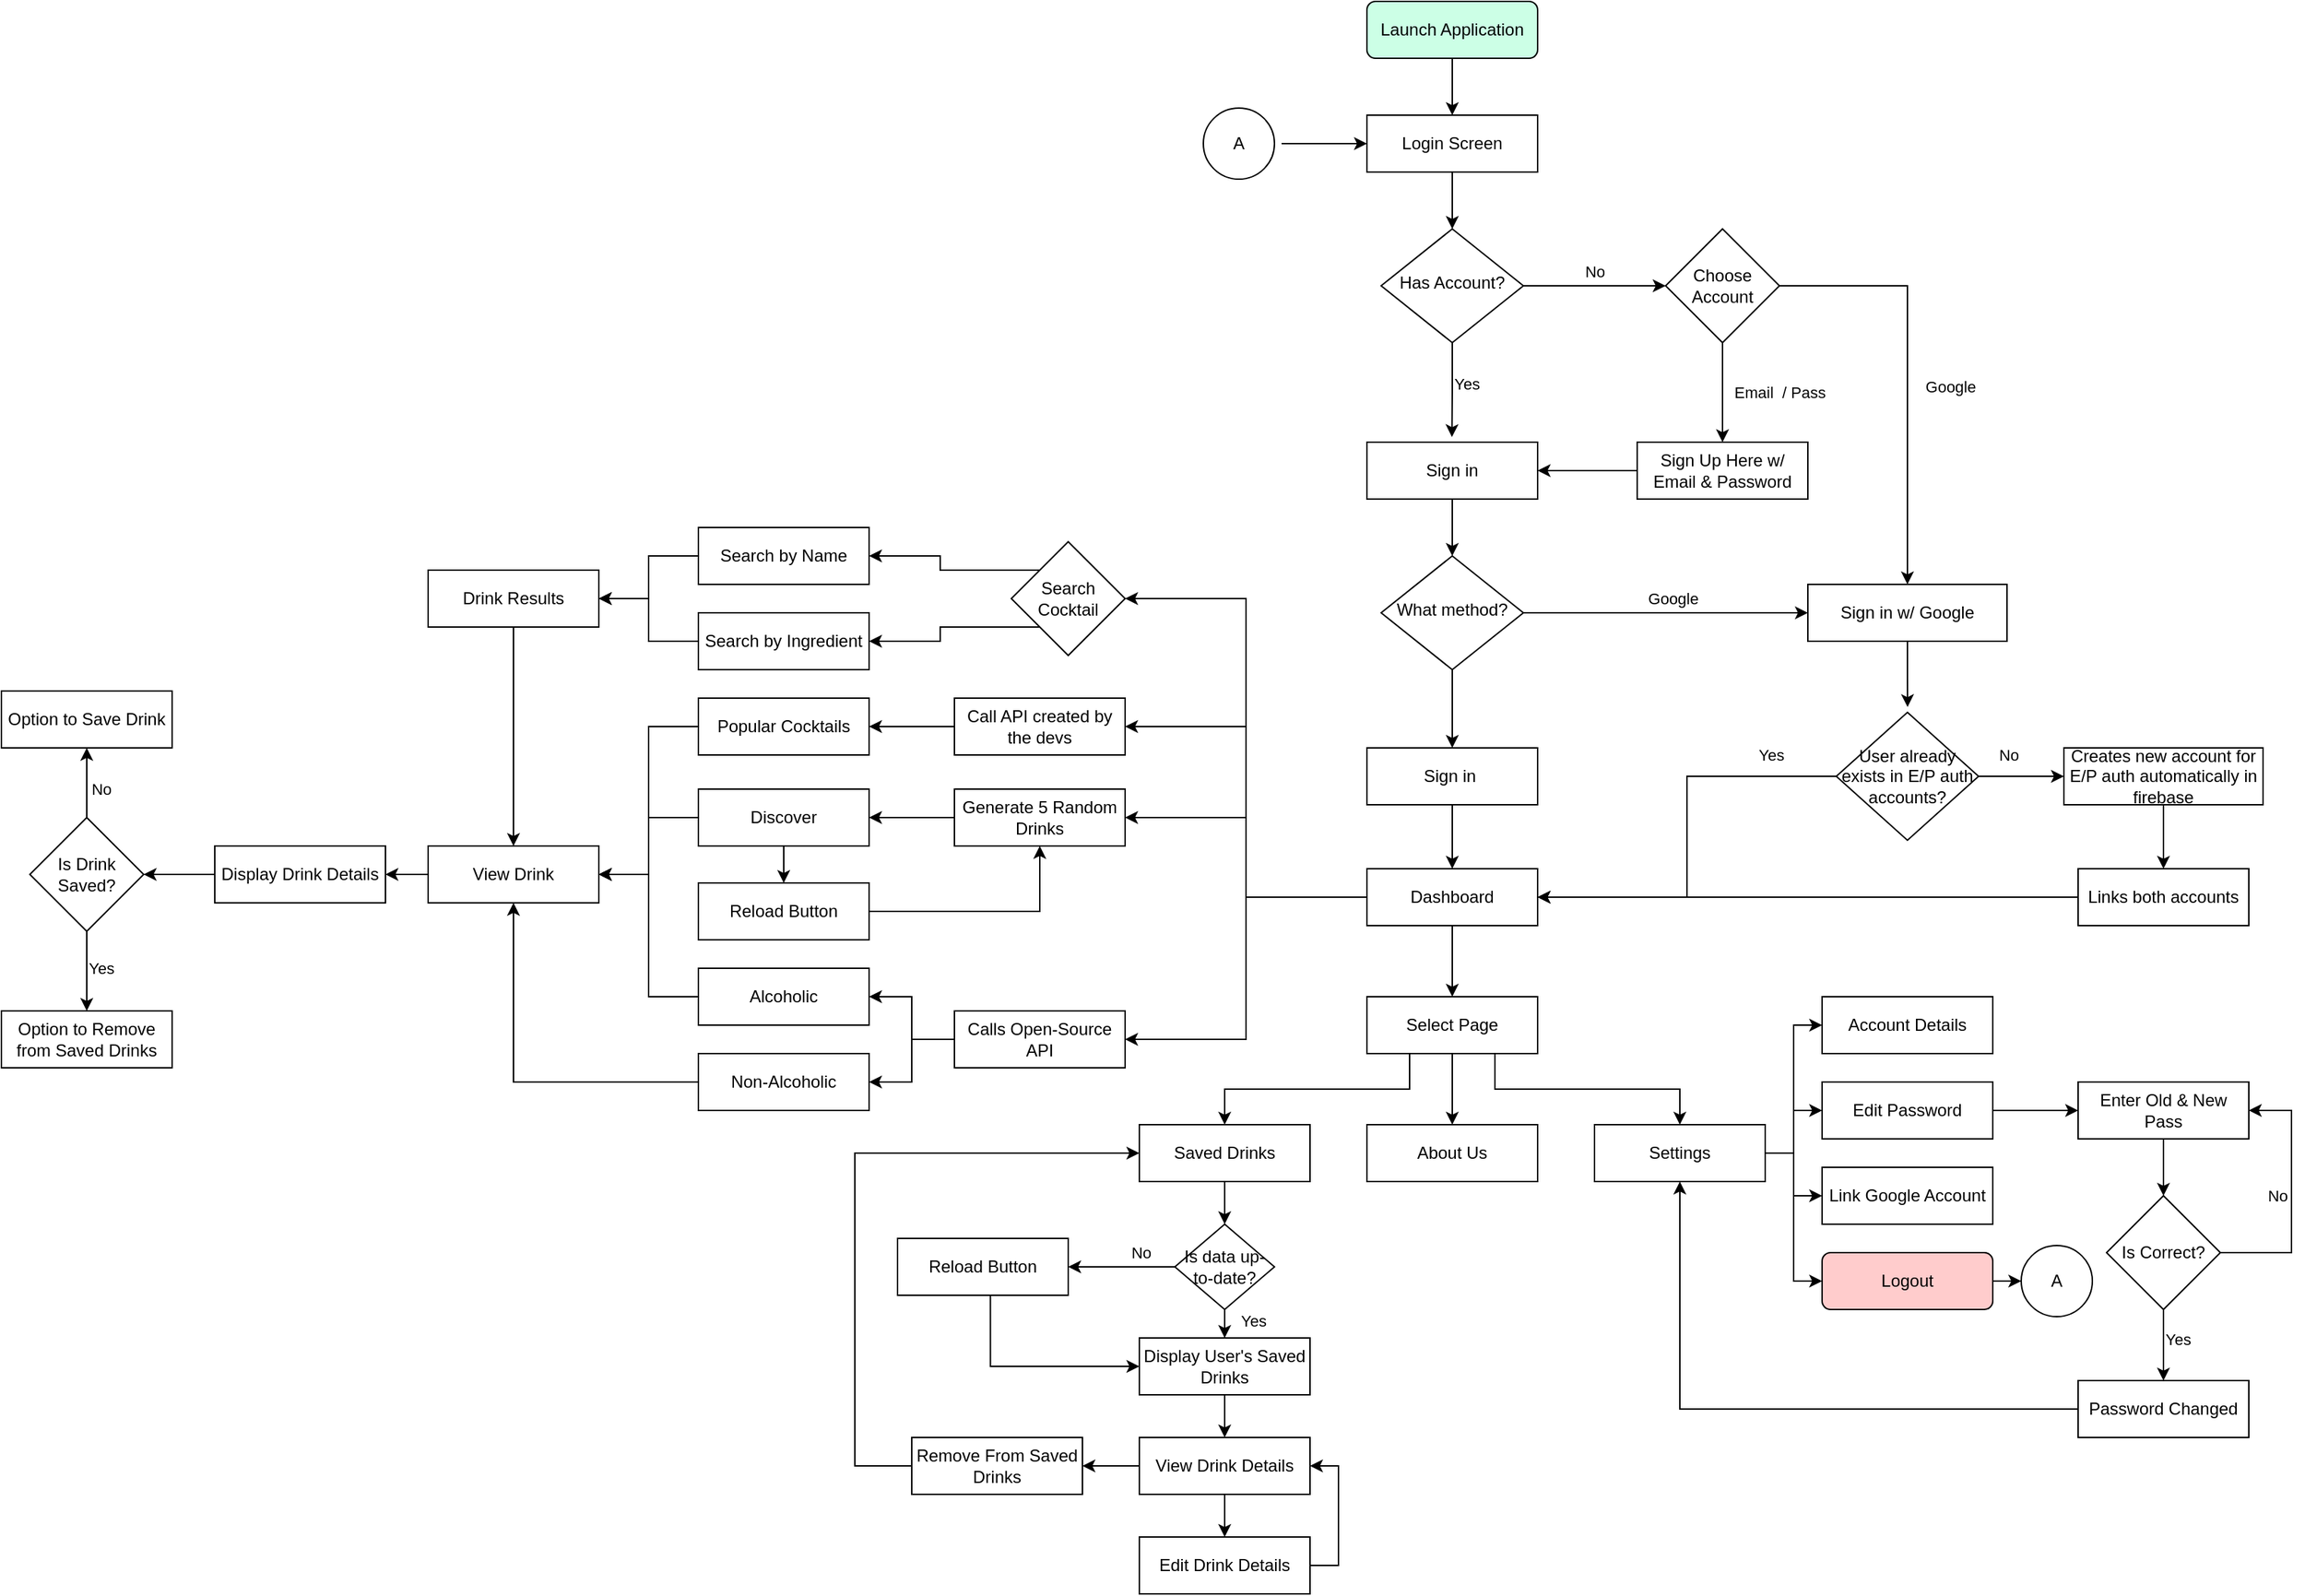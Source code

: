 <mxfile version="22.1.18" type="github">
  <diagram id="C5RBs43oDa-KdzZeNtuy" name="Page-1">
    <mxGraphModel dx="2977" dy="902" grid="1" gridSize="10" guides="1" tooltips="1" connect="1" arrows="1" fold="1" page="1" pageScale="1" pageWidth="827" pageHeight="1169" math="0" shadow="0">
      <root>
        <mxCell id="WIyWlLk6GJQsqaUBKTNV-0" />
        <mxCell id="WIyWlLk6GJQsqaUBKTNV-1" parent="WIyWlLk6GJQsqaUBKTNV-0" />
        <mxCell id="TQhRW5g1vFuZufK2VAa3-180" style="edgeStyle=orthogonalEdgeStyle;rounded=0;orthogonalLoop=1;jettySize=auto;html=1;entryX=0.5;entryY=0;entryDx=0;entryDy=0;" edge="1" parent="WIyWlLk6GJQsqaUBKTNV-1" source="WIyWlLk6GJQsqaUBKTNV-3" target="TQhRW5g1vFuZufK2VAa3-169">
          <mxGeometry relative="1" as="geometry" />
        </mxCell>
        <mxCell id="WIyWlLk6GJQsqaUBKTNV-3" value="Launch Application" style="rounded=1;whiteSpace=wrap;html=1;fontSize=12;glass=0;strokeWidth=1;shadow=0;fillColor=#CCFFE6;" parent="WIyWlLk6GJQsqaUBKTNV-1" vertex="1">
          <mxGeometry x="160" y="10" width="120" height="40" as="geometry" />
        </mxCell>
        <mxCell id="TQhRW5g1vFuZufK2VAa3-177" style="edgeStyle=orthogonalEdgeStyle;rounded=0;orthogonalLoop=1;jettySize=auto;html=1;entryX=0;entryY=0.5;entryDx=0;entryDy=0;" edge="1" parent="WIyWlLk6GJQsqaUBKTNV-1" source="WIyWlLk6GJQsqaUBKTNV-6" target="TQhRW5g1vFuZufK2VAa3-5">
          <mxGeometry relative="1" as="geometry" />
        </mxCell>
        <mxCell id="TQhRW5g1vFuZufK2VAa3-179" value="No" style="edgeLabel;html=1;align=center;verticalAlign=middle;resizable=0;points=[];" vertex="1" connectable="0" parent="TQhRW5g1vFuZufK2VAa3-177">
          <mxGeometry x="0.003" relative="1" as="geometry">
            <mxPoint y="-10" as="offset" />
          </mxGeometry>
        </mxCell>
        <mxCell id="WIyWlLk6GJQsqaUBKTNV-6" value="Has Account?" style="rhombus;whiteSpace=wrap;html=1;shadow=0;fontFamily=Helvetica;fontSize=12;align=center;strokeWidth=1;spacing=6;spacingTop=-4;" parent="WIyWlLk6GJQsqaUBKTNV-1" vertex="1">
          <mxGeometry x="170" y="170" width="100" height="80" as="geometry" />
        </mxCell>
        <mxCell id="TQhRW5g1vFuZufK2VAa3-15" style="edgeStyle=orthogonalEdgeStyle;rounded=0;orthogonalLoop=1;jettySize=auto;html=1;exitX=0.5;exitY=1;exitDx=0;exitDy=0;entryX=0.5;entryY=0;entryDx=0;entryDy=0;" edge="1" parent="WIyWlLk6GJQsqaUBKTNV-1" source="TQhRW5g1vFuZufK2VAa3-40" target="TQhRW5g1vFuZufK2VAa3-41">
          <mxGeometry relative="1" as="geometry" />
        </mxCell>
        <mxCell id="TQhRW5g1vFuZufK2VAa3-3" style="edgeStyle=orthogonalEdgeStyle;rounded=0;orthogonalLoop=1;jettySize=auto;html=1;entryX=0;entryY=0.5;entryDx=0;entryDy=0;" edge="1" parent="WIyWlLk6GJQsqaUBKTNV-1" source="TQhRW5g1vFuZufK2VAa3-1" target="TQhRW5g1vFuZufK2VAa3-33">
          <mxGeometry relative="1" as="geometry">
            <mxPoint x="480" y="440" as="targetPoint" />
          </mxGeometry>
        </mxCell>
        <mxCell id="TQhRW5g1vFuZufK2VAa3-4" value="Google" style="edgeLabel;html=1;align=center;verticalAlign=middle;resizable=0;points=[];" vertex="1" connectable="0" parent="TQhRW5g1vFuZufK2VAa3-3">
          <mxGeometry x="0.215" relative="1" as="geometry">
            <mxPoint x="-17" y="-10" as="offset" />
          </mxGeometry>
        </mxCell>
        <mxCell id="TQhRW5g1vFuZufK2VAa3-172" style="edgeStyle=orthogonalEdgeStyle;rounded=0;orthogonalLoop=1;jettySize=auto;html=1;entryX=0.5;entryY=0;entryDx=0;entryDy=0;" edge="1" parent="WIyWlLk6GJQsqaUBKTNV-1" source="TQhRW5g1vFuZufK2VAa3-1" target="TQhRW5g1vFuZufK2VAa3-40">
          <mxGeometry relative="1" as="geometry" />
        </mxCell>
        <mxCell id="TQhRW5g1vFuZufK2VAa3-1" value="What method?" style="rhombus;whiteSpace=wrap;html=1;shadow=0;fontFamily=Helvetica;fontSize=12;align=center;strokeWidth=1;spacing=6;spacingTop=-4;" vertex="1" parent="WIyWlLk6GJQsqaUBKTNV-1">
          <mxGeometry x="170" y="400" width="100" height="80" as="geometry" />
        </mxCell>
        <mxCell id="TQhRW5g1vFuZufK2VAa3-6" style="edgeStyle=orthogonalEdgeStyle;rounded=0;orthogonalLoop=1;jettySize=auto;html=1;exitX=1;exitY=0.5;exitDx=0;exitDy=0;entryX=0.5;entryY=0;entryDx=0;entryDy=0;" edge="1" parent="WIyWlLk6GJQsqaUBKTNV-1" source="TQhRW5g1vFuZufK2VAa3-5" target="TQhRW5g1vFuZufK2VAa3-33">
          <mxGeometry relative="1" as="geometry">
            <mxPoint x="540" y="420" as="targetPoint" />
          </mxGeometry>
        </mxCell>
        <mxCell id="TQhRW5g1vFuZufK2VAa3-7" value="Google" style="edgeLabel;html=1;align=center;verticalAlign=middle;resizable=0;points=[];" vertex="1" connectable="0" parent="TQhRW5g1vFuZufK2VAa3-6">
          <mxGeometry x="0.01" y="1" relative="1" as="geometry">
            <mxPoint x="29" y="9" as="offset" />
          </mxGeometry>
        </mxCell>
        <mxCell id="TQhRW5g1vFuZufK2VAa3-10" style="edgeStyle=orthogonalEdgeStyle;rounded=0;orthogonalLoop=1;jettySize=auto;html=1;entryX=0.5;entryY=0;entryDx=0;entryDy=0;" edge="1" parent="WIyWlLk6GJQsqaUBKTNV-1" source="TQhRW5g1vFuZufK2VAa3-5" target="TQhRW5g1vFuZufK2VAa3-38">
          <mxGeometry relative="1" as="geometry" />
        </mxCell>
        <mxCell id="TQhRW5g1vFuZufK2VAa3-11" value="Email&amp;nbsp; / Pass" style="edgeLabel;html=1;align=center;verticalAlign=middle;resizable=0;points=[];" vertex="1" connectable="0" parent="TQhRW5g1vFuZufK2VAa3-10">
          <mxGeometry x="-0.014" y="-2" relative="1" as="geometry">
            <mxPoint x="42" as="offset" />
          </mxGeometry>
        </mxCell>
        <mxCell id="TQhRW5g1vFuZufK2VAa3-5" value="Choose Account" style="rhombus;whiteSpace=wrap;html=1;" vertex="1" parent="WIyWlLk6GJQsqaUBKTNV-1">
          <mxGeometry x="370" y="170" width="80" height="80" as="geometry" />
        </mxCell>
        <mxCell id="TQhRW5g1vFuZufK2VAa3-9" style="edgeStyle=orthogonalEdgeStyle;rounded=0;orthogonalLoop=1;jettySize=auto;html=1;entryX=1;entryY=0.5;entryDx=0;entryDy=0;exitX=0;exitY=0.5;exitDx=0;exitDy=0;" edge="1" parent="WIyWlLk6GJQsqaUBKTNV-1" source="TQhRW5g1vFuZufK2VAa3-38" target="TQhRW5g1vFuZufK2VAa3-37">
          <mxGeometry relative="1" as="geometry">
            <mxPoint x="280" y="340" as="targetPoint" />
          </mxGeometry>
        </mxCell>
        <mxCell id="TQhRW5g1vFuZufK2VAa3-16" style="edgeStyle=orthogonalEdgeStyle;rounded=0;orthogonalLoop=1;jettySize=auto;html=1;entryX=1;entryY=0.5;entryDx=0;entryDy=0;" edge="1" parent="WIyWlLk6GJQsqaUBKTNV-1" source="TQhRW5g1vFuZufK2VAa3-12" target="TQhRW5g1vFuZufK2VAa3-41">
          <mxGeometry relative="1" as="geometry" />
        </mxCell>
        <mxCell id="TQhRW5g1vFuZufK2VAa3-17" value="Yes" style="edgeLabel;html=1;align=center;verticalAlign=middle;resizable=0;points=[];" vertex="1" connectable="0" parent="TQhRW5g1vFuZufK2VAa3-16">
          <mxGeometry x="-0.687" y="-1" relative="1" as="geometry">
            <mxPoint y="-14" as="offset" />
          </mxGeometry>
        </mxCell>
        <mxCell id="TQhRW5g1vFuZufK2VAa3-19" style="edgeStyle=orthogonalEdgeStyle;rounded=0;orthogonalLoop=1;jettySize=auto;html=1;exitX=1;exitY=0.5;exitDx=0;exitDy=0;entryX=0;entryY=0.5;entryDx=0;entryDy=0;" edge="1" parent="WIyWlLk6GJQsqaUBKTNV-1" source="TQhRW5g1vFuZufK2VAa3-12" target="TQhRW5g1vFuZufK2VAa3-30">
          <mxGeometry relative="1" as="geometry" />
        </mxCell>
        <mxCell id="TQhRW5g1vFuZufK2VAa3-20" value="No" style="edgeLabel;html=1;align=center;verticalAlign=middle;resizable=0;points=[];" vertex="1" connectable="0" parent="TQhRW5g1vFuZufK2VAa3-19">
          <mxGeometry x="-0.411" y="1" relative="1" as="geometry">
            <mxPoint x="3" y="-14" as="offset" />
          </mxGeometry>
        </mxCell>
        <mxCell id="TQhRW5g1vFuZufK2VAa3-12" value="&lt;font style=&quot;font-size: 12px;&quot;&gt;User already exists in E/P auth accounts?&lt;/font&gt;" style="rhombus;whiteSpace=wrap;html=1;" vertex="1" parent="WIyWlLk6GJQsqaUBKTNV-1">
          <mxGeometry x="490" y="510" width="100" height="90" as="geometry" />
        </mxCell>
        <mxCell id="TQhRW5g1vFuZufK2VAa3-29" style="edgeStyle=orthogonalEdgeStyle;rounded=0;orthogonalLoop=1;jettySize=auto;html=1;entryX=1;entryY=0.5;entryDx=0;entryDy=0;" edge="1" parent="WIyWlLk6GJQsqaUBKTNV-1" source="TQhRW5g1vFuZufK2VAa3-28" target="TQhRW5g1vFuZufK2VAa3-41">
          <mxGeometry relative="1" as="geometry" />
        </mxCell>
        <mxCell id="TQhRW5g1vFuZufK2VAa3-28" value="Links both accounts" style="rounded=0;whiteSpace=wrap;html=1;" vertex="1" parent="WIyWlLk6GJQsqaUBKTNV-1">
          <mxGeometry x="660" y="620" width="120" height="40" as="geometry" />
        </mxCell>
        <mxCell id="TQhRW5g1vFuZufK2VAa3-32" style="edgeStyle=orthogonalEdgeStyle;rounded=0;orthogonalLoop=1;jettySize=auto;html=1;exitX=0.5;exitY=1;exitDx=0;exitDy=0;entryX=0.5;entryY=0;entryDx=0;entryDy=0;" edge="1" parent="WIyWlLk6GJQsqaUBKTNV-1" source="TQhRW5g1vFuZufK2VAa3-30" target="TQhRW5g1vFuZufK2VAa3-28">
          <mxGeometry relative="1" as="geometry" />
        </mxCell>
        <mxCell id="TQhRW5g1vFuZufK2VAa3-30" value="Creates new account for E/P auth automatically in firebase" style="rounded=0;whiteSpace=wrap;html=1;" vertex="1" parent="WIyWlLk6GJQsqaUBKTNV-1">
          <mxGeometry x="650" y="535" width="140" height="40" as="geometry" />
        </mxCell>
        <mxCell id="TQhRW5g1vFuZufK2VAa3-33" value="Sign in w/ Google" style="rounded=0;whiteSpace=wrap;html=1;" vertex="1" parent="WIyWlLk6GJQsqaUBKTNV-1">
          <mxGeometry x="470" y="420" width="140" height="40" as="geometry" />
        </mxCell>
        <mxCell id="TQhRW5g1vFuZufK2VAa3-34" style="edgeStyle=orthogonalEdgeStyle;rounded=0;orthogonalLoop=1;jettySize=auto;html=1;entryX=0.501;entryY=-0.041;entryDx=0;entryDy=0;entryPerimeter=0;" edge="1" parent="WIyWlLk6GJQsqaUBKTNV-1" source="TQhRW5g1vFuZufK2VAa3-33" target="TQhRW5g1vFuZufK2VAa3-12">
          <mxGeometry relative="1" as="geometry" />
        </mxCell>
        <mxCell id="TQhRW5g1vFuZufK2VAa3-174" style="edgeStyle=orthogonalEdgeStyle;rounded=0;orthogonalLoop=1;jettySize=auto;html=1;entryX=0.5;entryY=0;entryDx=0;entryDy=0;" edge="1" parent="WIyWlLk6GJQsqaUBKTNV-1" source="TQhRW5g1vFuZufK2VAa3-37" target="TQhRW5g1vFuZufK2VAa3-1">
          <mxGeometry relative="1" as="geometry" />
        </mxCell>
        <mxCell id="TQhRW5g1vFuZufK2VAa3-37" value="Sign in" style="rounded=0;whiteSpace=wrap;html=1;" vertex="1" parent="WIyWlLk6GJQsqaUBKTNV-1">
          <mxGeometry x="160" y="320" width="120" height="40" as="geometry" />
        </mxCell>
        <mxCell id="TQhRW5g1vFuZufK2VAa3-38" value="Sign Up Here w/ Email &amp;amp; Password" style="rounded=0;whiteSpace=wrap;html=1;" vertex="1" parent="WIyWlLk6GJQsqaUBKTNV-1">
          <mxGeometry x="350" y="320" width="120" height="40" as="geometry" />
        </mxCell>
        <mxCell id="TQhRW5g1vFuZufK2VAa3-40" value="Sign in&amp;nbsp;" style="rounded=0;whiteSpace=wrap;html=1;" vertex="1" parent="WIyWlLk6GJQsqaUBKTNV-1">
          <mxGeometry x="160" y="535" width="120" height="40" as="geometry" />
        </mxCell>
        <mxCell id="TQhRW5g1vFuZufK2VAa3-43" style="edgeStyle=orthogonalEdgeStyle;rounded=0;orthogonalLoop=1;jettySize=auto;html=1;entryX=0.5;entryY=0;entryDx=0;entryDy=0;" edge="1" parent="WIyWlLk6GJQsqaUBKTNV-1" source="TQhRW5g1vFuZufK2VAa3-41" target="TQhRW5g1vFuZufK2VAa3-42">
          <mxGeometry relative="1" as="geometry" />
        </mxCell>
        <mxCell id="TQhRW5g1vFuZufK2VAa3-59" style="edgeStyle=orthogonalEdgeStyle;rounded=0;orthogonalLoop=1;jettySize=auto;html=1;entryX=1;entryY=0.5;entryDx=0;entryDy=0;" edge="1" parent="WIyWlLk6GJQsqaUBKTNV-1" source="TQhRW5g1vFuZufK2VAa3-41" target="TQhRW5g1vFuZufK2VAa3-73">
          <mxGeometry relative="1" as="geometry" />
        </mxCell>
        <mxCell id="TQhRW5g1vFuZufK2VAa3-60" style="edgeStyle=orthogonalEdgeStyle;rounded=0;orthogonalLoop=1;jettySize=auto;html=1;exitX=0;exitY=0.5;exitDx=0;exitDy=0;entryX=1;entryY=0.5;entryDx=0;entryDy=0;" edge="1" parent="WIyWlLk6GJQsqaUBKTNV-1" source="TQhRW5g1vFuZufK2VAa3-41" target="TQhRW5g1vFuZufK2VAa3-53">
          <mxGeometry relative="1" as="geometry" />
        </mxCell>
        <mxCell id="TQhRW5g1vFuZufK2VAa3-61" style="edgeStyle=orthogonalEdgeStyle;rounded=0;orthogonalLoop=1;jettySize=auto;html=1;entryX=1;entryY=0.5;entryDx=0;entryDy=0;" edge="1" parent="WIyWlLk6GJQsqaUBKTNV-1" source="TQhRW5g1vFuZufK2VAa3-41" target="TQhRW5g1vFuZufK2VAa3-57">
          <mxGeometry relative="1" as="geometry" />
        </mxCell>
        <mxCell id="TQhRW5g1vFuZufK2VAa3-64" style="edgeStyle=orthogonalEdgeStyle;rounded=0;orthogonalLoop=1;jettySize=auto;html=1;entryX=1;entryY=0.5;entryDx=0;entryDy=0;" edge="1" parent="WIyWlLk6GJQsqaUBKTNV-1" source="TQhRW5g1vFuZufK2VAa3-41" target="TQhRW5g1vFuZufK2VAa3-63">
          <mxGeometry relative="1" as="geometry" />
        </mxCell>
        <mxCell id="TQhRW5g1vFuZufK2VAa3-41" value="Dashboard" style="rounded=0;whiteSpace=wrap;html=1;" vertex="1" parent="WIyWlLk6GJQsqaUBKTNV-1">
          <mxGeometry x="160" y="620" width="120" height="40" as="geometry" />
        </mxCell>
        <mxCell id="TQhRW5g1vFuZufK2VAa3-47" style="edgeStyle=orthogonalEdgeStyle;rounded=0;orthogonalLoop=1;jettySize=auto;html=1;entryX=0.5;entryY=0;entryDx=0;entryDy=0;" edge="1" parent="WIyWlLk6GJQsqaUBKTNV-1" source="TQhRW5g1vFuZufK2VAa3-42" target="TQhRW5g1vFuZufK2VAa3-44">
          <mxGeometry relative="1" as="geometry" />
        </mxCell>
        <mxCell id="TQhRW5g1vFuZufK2VAa3-48" style="edgeStyle=orthogonalEdgeStyle;rounded=0;orthogonalLoop=1;jettySize=auto;html=1;exitX=0.75;exitY=1;exitDx=0;exitDy=0;" edge="1" parent="WIyWlLk6GJQsqaUBKTNV-1" source="TQhRW5g1vFuZufK2VAa3-42" target="TQhRW5g1vFuZufK2VAa3-46">
          <mxGeometry relative="1" as="geometry" />
        </mxCell>
        <mxCell id="TQhRW5g1vFuZufK2VAa3-49" style="edgeStyle=orthogonalEdgeStyle;rounded=0;orthogonalLoop=1;jettySize=auto;html=1;exitX=0.25;exitY=1;exitDx=0;exitDy=0;" edge="1" parent="WIyWlLk6GJQsqaUBKTNV-1" source="TQhRW5g1vFuZufK2VAa3-42" target="TQhRW5g1vFuZufK2VAa3-45">
          <mxGeometry relative="1" as="geometry" />
        </mxCell>
        <mxCell id="TQhRW5g1vFuZufK2VAa3-42" value="Select Page" style="rounded=0;whiteSpace=wrap;html=1;" vertex="1" parent="WIyWlLk6GJQsqaUBKTNV-1">
          <mxGeometry x="160" y="710" width="120" height="40" as="geometry" />
        </mxCell>
        <mxCell id="TQhRW5g1vFuZufK2VAa3-44" value="About Us" style="rounded=0;whiteSpace=wrap;html=1;" vertex="1" parent="WIyWlLk6GJQsqaUBKTNV-1">
          <mxGeometry x="160" y="800" width="120" height="40" as="geometry" />
        </mxCell>
        <mxCell id="TQhRW5g1vFuZufK2VAa3-128" style="edgeStyle=orthogonalEdgeStyle;rounded=0;orthogonalLoop=1;jettySize=auto;html=1;entryX=0.5;entryY=0;entryDx=0;entryDy=0;" edge="1" parent="WIyWlLk6GJQsqaUBKTNV-1" source="TQhRW5g1vFuZufK2VAa3-45" target="TQhRW5g1vFuZufK2VAa3-145">
          <mxGeometry relative="1" as="geometry" />
        </mxCell>
        <mxCell id="TQhRW5g1vFuZufK2VAa3-45" value="Saved Drinks" style="rounded=0;whiteSpace=wrap;html=1;" vertex="1" parent="WIyWlLk6GJQsqaUBKTNV-1">
          <mxGeometry y="800" width="120" height="40" as="geometry" />
        </mxCell>
        <mxCell id="TQhRW5g1vFuZufK2VAa3-106" style="edgeStyle=orthogonalEdgeStyle;rounded=0;orthogonalLoop=1;jettySize=auto;html=1;entryX=0;entryY=0.5;entryDx=0;entryDy=0;" edge="1" parent="WIyWlLk6GJQsqaUBKTNV-1" source="TQhRW5g1vFuZufK2VAa3-46" target="TQhRW5g1vFuZufK2VAa3-100">
          <mxGeometry relative="1" as="geometry" />
        </mxCell>
        <mxCell id="TQhRW5g1vFuZufK2VAa3-119" style="edgeStyle=orthogonalEdgeStyle;rounded=0;orthogonalLoop=1;jettySize=auto;html=1;entryX=0;entryY=0.5;entryDx=0;entryDy=0;" edge="1" parent="WIyWlLk6GJQsqaUBKTNV-1" source="TQhRW5g1vFuZufK2VAa3-46" target="TQhRW5g1vFuZufK2VAa3-103">
          <mxGeometry relative="1" as="geometry" />
        </mxCell>
        <mxCell id="TQhRW5g1vFuZufK2VAa3-120" style="edgeStyle=orthogonalEdgeStyle;rounded=0;orthogonalLoop=1;jettySize=auto;html=1;entryX=0;entryY=0.5;entryDx=0;entryDy=0;" edge="1" parent="WIyWlLk6GJQsqaUBKTNV-1" source="TQhRW5g1vFuZufK2VAa3-46" target="TQhRW5g1vFuZufK2VAa3-99">
          <mxGeometry relative="1" as="geometry" />
        </mxCell>
        <mxCell id="TQhRW5g1vFuZufK2VAa3-122" style="edgeStyle=orthogonalEdgeStyle;rounded=0;orthogonalLoop=1;jettySize=auto;html=1;entryX=0;entryY=0.5;entryDx=0;entryDy=0;" edge="1" parent="WIyWlLk6GJQsqaUBKTNV-1" source="TQhRW5g1vFuZufK2VAa3-46" target="TQhRW5g1vFuZufK2VAa3-102">
          <mxGeometry relative="1" as="geometry" />
        </mxCell>
        <mxCell id="TQhRW5g1vFuZufK2VAa3-46" value="Settings" style="rounded=0;whiteSpace=wrap;html=1;" vertex="1" parent="WIyWlLk6GJQsqaUBKTNV-1">
          <mxGeometry x="320" y="800" width="120" height="40" as="geometry" />
        </mxCell>
        <mxCell id="TQhRW5g1vFuZufK2VAa3-78" style="edgeStyle=orthogonalEdgeStyle;rounded=0;orthogonalLoop=1;jettySize=auto;html=1;exitX=0;exitY=0.5;exitDx=0;exitDy=0;entryX=1;entryY=0.5;entryDx=0;entryDy=0;" edge="1" parent="WIyWlLk6GJQsqaUBKTNV-1" source="TQhRW5g1vFuZufK2VAa3-52" target="TQhRW5g1vFuZufK2VAa3-77">
          <mxGeometry relative="1" as="geometry" />
        </mxCell>
        <mxCell id="TQhRW5g1vFuZufK2VAa3-52" value="Search by Name" style="rounded=0;whiteSpace=wrap;html=1;" vertex="1" parent="WIyWlLk6GJQsqaUBKTNV-1">
          <mxGeometry x="-310" y="380" width="120" height="40" as="geometry" />
        </mxCell>
        <mxCell id="TQhRW5g1vFuZufK2VAa3-68" style="edgeStyle=orthogonalEdgeStyle;rounded=0;orthogonalLoop=1;jettySize=auto;html=1;entryX=1;entryY=0.5;entryDx=0;entryDy=0;" edge="1" parent="WIyWlLk6GJQsqaUBKTNV-1" source="TQhRW5g1vFuZufK2VAa3-53" target="TQhRW5g1vFuZufK2VAa3-56">
          <mxGeometry relative="1" as="geometry" />
        </mxCell>
        <mxCell id="TQhRW5g1vFuZufK2VAa3-53" value="Generate 5 Random Drinks" style="rounded=0;whiteSpace=wrap;html=1;" vertex="1" parent="WIyWlLk6GJQsqaUBKTNV-1">
          <mxGeometry x="-130" y="564" width="120" height="40" as="geometry" />
        </mxCell>
        <mxCell id="TQhRW5g1vFuZufK2VAa3-82" style="edgeStyle=orthogonalEdgeStyle;rounded=0;orthogonalLoop=1;jettySize=auto;html=1;entryX=1;entryY=0.5;entryDx=0;entryDy=0;" edge="1" parent="WIyWlLk6GJQsqaUBKTNV-1" source="TQhRW5g1vFuZufK2VAa3-54" target="TQhRW5g1vFuZufK2VAa3-80">
          <mxGeometry relative="1" as="geometry" />
        </mxCell>
        <mxCell id="TQhRW5g1vFuZufK2VAa3-54" value="Popular Cocktails" style="rounded=0;whiteSpace=wrap;html=1;" vertex="1" parent="WIyWlLk6GJQsqaUBKTNV-1">
          <mxGeometry x="-310" y="500" width="120" height="40" as="geometry" />
        </mxCell>
        <mxCell id="TQhRW5g1vFuZufK2VAa3-84" style="edgeStyle=orthogonalEdgeStyle;rounded=0;orthogonalLoop=1;jettySize=auto;html=1;entryX=1;entryY=0.5;entryDx=0;entryDy=0;" edge="1" parent="WIyWlLk6GJQsqaUBKTNV-1" source="TQhRW5g1vFuZufK2VAa3-55" target="TQhRW5g1vFuZufK2VAa3-80">
          <mxGeometry relative="1" as="geometry" />
        </mxCell>
        <mxCell id="TQhRW5g1vFuZufK2VAa3-55" value="Alcoholic" style="rounded=0;whiteSpace=wrap;html=1;" vertex="1" parent="WIyWlLk6GJQsqaUBKTNV-1">
          <mxGeometry x="-310" y="690" width="120" height="40" as="geometry" />
        </mxCell>
        <mxCell id="TQhRW5g1vFuZufK2VAa3-70" style="edgeStyle=orthogonalEdgeStyle;rounded=0;orthogonalLoop=1;jettySize=auto;html=1;entryX=0.5;entryY=0;entryDx=0;entryDy=0;" edge="1" parent="WIyWlLk6GJQsqaUBKTNV-1" source="TQhRW5g1vFuZufK2VAa3-56" target="TQhRW5g1vFuZufK2VAa3-69">
          <mxGeometry relative="1" as="geometry" />
        </mxCell>
        <mxCell id="TQhRW5g1vFuZufK2VAa3-83" style="edgeStyle=orthogonalEdgeStyle;rounded=0;orthogonalLoop=1;jettySize=auto;html=1;entryX=1;entryY=0.5;entryDx=0;entryDy=0;" edge="1" parent="WIyWlLk6GJQsqaUBKTNV-1" source="TQhRW5g1vFuZufK2VAa3-56" target="TQhRW5g1vFuZufK2VAa3-80">
          <mxGeometry relative="1" as="geometry" />
        </mxCell>
        <mxCell id="TQhRW5g1vFuZufK2VAa3-56" value="Discover" style="rounded=0;whiteSpace=wrap;html=1;" vertex="1" parent="WIyWlLk6GJQsqaUBKTNV-1">
          <mxGeometry x="-310" y="564" width="120" height="40" as="geometry" />
        </mxCell>
        <mxCell id="TQhRW5g1vFuZufK2VAa3-62" style="edgeStyle=orthogonalEdgeStyle;rounded=0;orthogonalLoop=1;jettySize=auto;html=1;entryX=1;entryY=0.5;entryDx=0;entryDy=0;" edge="1" parent="WIyWlLk6GJQsqaUBKTNV-1" source="TQhRW5g1vFuZufK2VAa3-57" target="TQhRW5g1vFuZufK2VAa3-54">
          <mxGeometry relative="1" as="geometry" />
        </mxCell>
        <mxCell id="TQhRW5g1vFuZufK2VAa3-57" value="Call API created by the devs" style="rounded=0;whiteSpace=wrap;html=1;" vertex="1" parent="WIyWlLk6GJQsqaUBKTNV-1">
          <mxGeometry x="-130" y="500" width="120" height="40" as="geometry" />
        </mxCell>
        <mxCell id="TQhRW5g1vFuZufK2VAa3-85" style="edgeStyle=orthogonalEdgeStyle;rounded=0;orthogonalLoop=1;jettySize=auto;html=1;entryX=0.5;entryY=1;entryDx=0;entryDy=0;" edge="1" parent="WIyWlLk6GJQsqaUBKTNV-1" source="TQhRW5g1vFuZufK2VAa3-58" target="TQhRW5g1vFuZufK2VAa3-80">
          <mxGeometry relative="1" as="geometry" />
        </mxCell>
        <mxCell id="TQhRW5g1vFuZufK2VAa3-58" value="Non-Alcoholic" style="rounded=0;whiteSpace=wrap;html=1;" vertex="1" parent="WIyWlLk6GJQsqaUBKTNV-1">
          <mxGeometry x="-310" y="750" width="120" height="40" as="geometry" />
        </mxCell>
        <mxCell id="TQhRW5g1vFuZufK2VAa3-66" style="edgeStyle=orthogonalEdgeStyle;rounded=0;orthogonalLoop=1;jettySize=auto;html=1;entryX=1;entryY=0.5;entryDx=0;entryDy=0;" edge="1" parent="WIyWlLk6GJQsqaUBKTNV-1" source="TQhRW5g1vFuZufK2VAa3-63" target="TQhRW5g1vFuZufK2VAa3-55">
          <mxGeometry relative="1" as="geometry" />
        </mxCell>
        <mxCell id="TQhRW5g1vFuZufK2VAa3-67" style="edgeStyle=orthogonalEdgeStyle;rounded=0;orthogonalLoop=1;jettySize=auto;html=1;entryX=1;entryY=0.5;entryDx=0;entryDy=0;" edge="1" parent="WIyWlLk6GJQsqaUBKTNV-1" source="TQhRW5g1vFuZufK2VAa3-63" target="TQhRW5g1vFuZufK2VAa3-58">
          <mxGeometry relative="1" as="geometry" />
        </mxCell>
        <mxCell id="TQhRW5g1vFuZufK2VAa3-63" value="Calls Open-Source API" style="rounded=0;whiteSpace=wrap;html=1;" vertex="1" parent="WIyWlLk6GJQsqaUBKTNV-1">
          <mxGeometry x="-130" y="720" width="120" height="40" as="geometry" />
        </mxCell>
        <mxCell id="TQhRW5g1vFuZufK2VAa3-71" style="edgeStyle=orthogonalEdgeStyle;rounded=0;orthogonalLoop=1;jettySize=auto;html=1;entryX=0.5;entryY=1;entryDx=0;entryDy=0;" edge="1" parent="WIyWlLk6GJQsqaUBKTNV-1" source="TQhRW5g1vFuZufK2VAa3-69" target="TQhRW5g1vFuZufK2VAa3-53">
          <mxGeometry relative="1" as="geometry" />
        </mxCell>
        <mxCell id="TQhRW5g1vFuZufK2VAa3-69" value="Reload Button" style="rounded=0;whiteSpace=wrap;html=1;" vertex="1" parent="WIyWlLk6GJQsqaUBKTNV-1">
          <mxGeometry x="-310" y="630" width="120" height="40" as="geometry" />
        </mxCell>
        <mxCell id="TQhRW5g1vFuZufK2VAa3-75" style="edgeStyle=orthogonalEdgeStyle;rounded=0;orthogonalLoop=1;jettySize=auto;html=1;exitX=0;exitY=0;exitDx=0;exitDy=0;entryX=1;entryY=0.5;entryDx=0;entryDy=0;" edge="1" parent="WIyWlLk6GJQsqaUBKTNV-1" source="TQhRW5g1vFuZufK2VAa3-73" target="TQhRW5g1vFuZufK2VAa3-52">
          <mxGeometry relative="1" as="geometry" />
        </mxCell>
        <mxCell id="TQhRW5g1vFuZufK2VAa3-76" style="edgeStyle=orthogonalEdgeStyle;rounded=0;orthogonalLoop=1;jettySize=auto;html=1;exitX=0;exitY=1;exitDx=0;exitDy=0;entryX=1;entryY=0.5;entryDx=0;entryDy=0;" edge="1" parent="WIyWlLk6GJQsqaUBKTNV-1" source="TQhRW5g1vFuZufK2VAa3-73" target="TQhRW5g1vFuZufK2VAa3-74">
          <mxGeometry relative="1" as="geometry" />
        </mxCell>
        <mxCell id="TQhRW5g1vFuZufK2VAa3-73" value="Search Cocktail" style="rhombus;whiteSpace=wrap;html=1;" vertex="1" parent="WIyWlLk6GJQsqaUBKTNV-1">
          <mxGeometry x="-90" y="390" width="80" height="80" as="geometry" />
        </mxCell>
        <mxCell id="TQhRW5g1vFuZufK2VAa3-79" style="edgeStyle=orthogonalEdgeStyle;rounded=0;orthogonalLoop=1;jettySize=auto;html=1;entryX=1;entryY=0.5;entryDx=0;entryDy=0;" edge="1" parent="WIyWlLk6GJQsqaUBKTNV-1" source="TQhRW5g1vFuZufK2VAa3-74" target="TQhRW5g1vFuZufK2VAa3-77">
          <mxGeometry relative="1" as="geometry">
            <mxPoint x="-350" y="430" as="targetPoint" />
          </mxGeometry>
        </mxCell>
        <mxCell id="TQhRW5g1vFuZufK2VAa3-74" value="Search by Ingredient" style="rounded=0;whiteSpace=wrap;html=1;" vertex="1" parent="WIyWlLk6GJQsqaUBKTNV-1">
          <mxGeometry x="-310" y="440" width="120" height="40" as="geometry" />
        </mxCell>
        <mxCell id="TQhRW5g1vFuZufK2VAa3-81" style="edgeStyle=orthogonalEdgeStyle;rounded=0;orthogonalLoop=1;jettySize=auto;html=1;" edge="1" parent="WIyWlLk6GJQsqaUBKTNV-1" source="TQhRW5g1vFuZufK2VAa3-77" target="TQhRW5g1vFuZufK2VAa3-80">
          <mxGeometry relative="1" as="geometry" />
        </mxCell>
        <mxCell id="TQhRW5g1vFuZufK2VAa3-77" value="Drink Results" style="rounded=0;whiteSpace=wrap;html=1;" vertex="1" parent="WIyWlLk6GJQsqaUBKTNV-1">
          <mxGeometry x="-500" y="410" width="120" height="40" as="geometry" />
        </mxCell>
        <mxCell id="TQhRW5g1vFuZufK2VAa3-87" style="edgeStyle=orthogonalEdgeStyle;rounded=0;orthogonalLoop=1;jettySize=auto;html=1;entryX=1;entryY=0.5;entryDx=0;entryDy=0;" edge="1" parent="WIyWlLk6GJQsqaUBKTNV-1" source="TQhRW5g1vFuZufK2VAa3-80" target="TQhRW5g1vFuZufK2VAa3-86">
          <mxGeometry relative="1" as="geometry" />
        </mxCell>
        <mxCell id="TQhRW5g1vFuZufK2VAa3-80" value="View Drink" style="rounded=0;whiteSpace=wrap;html=1;" vertex="1" parent="WIyWlLk6GJQsqaUBKTNV-1">
          <mxGeometry x="-500" y="604" width="120" height="40" as="geometry" />
        </mxCell>
        <mxCell id="TQhRW5g1vFuZufK2VAa3-89" style="edgeStyle=orthogonalEdgeStyle;rounded=0;orthogonalLoop=1;jettySize=auto;html=1;entryX=1;entryY=0.5;entryDx=0;entryDy=0;" edge="1" parent="WIyWlLk6GJQsqaUBKTNV-1" source="TQhRW5g1vFuZufK2VAa3-86" target="TQhRW5g1vFuZufK2VAa3-88">
          <mxGeometry relative="1" as="geometry" />
        </mxCell>
        <mxCell id="TQhRW5g1vFuZufK2VAa3-86" value="Display Drink Details" style="rounded=0;whiteSpace=wrap;html=1;" vertex="1" parent="WIyWlLk6GJQsqaUBKTNV-1">
          <mxGeometry x="-650" y="604" width="120" height="40" as="geometry" />
        </mxCell>
        <mxCell id="TQhRW5g1vFuZufK2VAa3-91" style="edgeStyle=orthogonalEdgeStyle;rounded=0;orthogonalLoop=1;jettySize=auto;html=1;entryX=0.5;entryY=1;entryDx=0;entryDy=0;" edge="1" parent="WIyWlLk6GJQsqaUBKTNV-1" source="TQhRW5g1vFuZufK2VAa3-88" target="TQhRW5g1vFuZufK2VAa3-90">
          <mxGeometry relative="1" as="geometry" />
        </mxCell>
        <mxCell id="TQhRW5g1vFuZufK2VAa3-96" value="No" style="edgeLabel;html=1;align=center;verticalAlign=middle;resizable=0;points=[];" vertex="1" connectable="0" parent="TQhRW5g1vFuZufK2VAa3-91">
          <mxGeometry x="0.118" relative="1" as="geometry">
            <mxPoint x="10" y="7" as="offset" />
          </mxGeometry>
        </mxCell>
        <mxCell id="TQhRW5g1vFuZufK2VAa3-93" style="edgeStyle=orthogonalEdgeStyle;rounded=0;orthogonalLoop=1;jettySize=auto;html=1;entryX=0.5;entryY=0;entryDx=0;entryDy=0;" edge="1" parent="WIyWlLk6GJQsqaUBKTNV-1" source="TQhRW5g1vFuZufK2VAa3-88" target="TQhRW5g1vFuZufK2VAa3-92">
          <mxGeometry relative="1" as="geometry" />
        </mxCell>
        <mxCell id="TQhRW5g1vFuZufK2VAa3-94" value="Yes" style="edgeLabel;html=1;align=center;verticalAlign=middle;resizable=0;points=[];" vertex="1" connectable="0" parent="TQhRW5g1vFuZufK2VAa3-93">
          <mxGeometry x="-0.558" y="-2" relative="1" as="geometry">
            <mxPoint x="12" y="13" as="offset" />
          </mxGeometry>
        </mxCell>
        <mxCell id="TQhRW5g1vFuZufK2VAa3-88" value="Is Drink Saved?" style="rhombus;whiteSpace=wrap;html=1;" vertex="1" parent="WIyWlLk6GJQsqaUBKTNV-1">
          <mxGeometry x="-780" y="584" width="80" height="80" as="geometry" />
        </mxCell>
        <mxCell id="TQhRW5g1vFuZufK2VAa3-90" value="Option to Save Drink" style="rounded=0;whiteSpace=wrap;html=1;" vertex="1" parent="WIyWlLk6GJQsqaUBKTNV-1">
          <mxGeometry x="-800" y="495" width="120" height="40" as="geometry" />
        </mxCell>
        <mxCell id="TQhRW5g1vFuZufK2VAa3-92" value="Option to Remove from Saved Drinks" style="rounded=0;whiteSpace=wrap;html=1;" vertex="1" parent="WIyWlLk6GJQsqaUBKTNV-1">
          <mxGeometry x="-800" y="720" width="120" height="40" as="geometry" />
        </mxCell>
        <mxCell id="TQhRW5g1vFuZufK2VAa3-99" value="Account Details" style="rounded=0;whiteSpace=wrap;html=1;" vertex="1" parent="WIyWlLk6GJQsqaUBKTNV-1">
          <mxGeometry x="480" y="710" width="120" height="40" as="geometry" />
        </mxCell>
        <mxCell id="TQhRW5g1vFuZufK2VAa3-107" style="edgeStyle=orthogonalEdgeStyle;rounded=0;orthogonalLoop=1;jettySize=auto;html=1;entryX=0;entryY=0.5;entryDx=0;entryDy=0;" edge="1" parent="WIyWlLk6GJQsqaUBKTNV-1" source="TQhRW5g1vFuZufK2VAa3-100" target="TQhRW5g1vFuZufK2VAa3-104">
          <mxGeometry relative="1" as="geometry" />
        </mxCell>
        <mxCell id="TQhRW5g1vFuZufK2VAa3-100" value="Edit Password" style="rounded=0;whiteSpace=wrap;html=1;" vertex="1" parent="WIyWlLk6GJQsqaUBKTNV-1">
          <mxGeometry x="480" y="770" width="120" height="40" as="geometry" />
        </mxCell>
        <mxCell id="TQhRW5g1vFuZufK2VAa3-102" value="Logout" style="rounded=1;whiteSpace=wrap;html=1;fillColor=#FFCCCC;" vertex="1" parent="WIyWlLk6GJQsqaUBKTNV-1">
          <mxGeometry x="480" y="890" width="120" height="40" as="geometry" />
        </mxCell>
        <mxCell id="TQhRW5g1vFuZufK2VAa3-103" value="Link Google Account" style="rounded=0;whiteSpace=wrap;html=1;" vertex="1" parent="WIyWlLk6GJQsqaUBKTNV-1">
          <mxGeometry x="480" y="830" width="120" height="40" as="geometry" />
        </mxCell>
        <mxCell id="TQhRW5g1vFuZufK2VAa3-113" style="edgeStyle=orthogonalEdgeStyle;rounded=0;orthogonalLoop=1;jettySize=auto;html=1;entryX=0.5;entryY=0;entryDx=0;entryDy=0;" edge="1" parent="WIyWlLk6GJQsqaUBKTNV-1" source="TQhRW5g1vFuZufK2VAa3-104" target="TQhRW5g1vFuZufK2VAa3-105">
          <mxGeometry relative="1" as="geometry" />
        </mxCell>
        <mxCell id="TQhRW5g1vFuZufK2VAa3-104" value="Enter Old &amp;amp; New Pass" style="rounded=0;whiteSpace=wrap;html=1;" vertex="1" parent="WIyWlLk6GJQsqaUBKTNV-1">
          <mxGeometry x="660" y="770" width="120" height="40" as="geometry" />
        </mxCell>
        <mxCell id="TQhRW5g1vFuZufK2VAa3-112" style="edgeStyle=orthogonalEdgeStyle;rounded=0;orthogonalLoop=1;jettySize=auto;html=1;entryX=1;entryY=0.5;entryDx=0;entryDy=0;exitX=1;exitY=0.5;exitDx=0;exitDy=0;" edge="1" parent="WIyWlLk6GJQsqaUBKTNV-1" source="TQhRW5g1vFuZufK2VAa3-105" target="TQhRW5g1vFuZufK2VAa3-104">
          <mxGeometry relative="1" as="geometry">
            <Array as="points">
              <mxPoint x="810" y="890" />
              <mxPoint x="810" y="790" />
            </Array>
          </mxGeometry>
        </mxCell>
        <mxCell id="TQhRW5g1vFuZufK2VAa3-118" value="No" style="edgeLabel;html=1;align=center;verticalAlign=middle;resizable=0;points=[];" vertex="1" connectable="0" parent="TQhRW5g1vFuZufK2VAa3-112">
          <mxGeometry x="-0.017" relative="1" as="geometry">
            <mxPoint x="-10" y="-2" as="offset" />
          </mxGeometry>
        </mxCell>
        <mxCell id="TQhRW5g1vFuZufK2VAa3-115" style="edgeStyle=orthogonalEdgeStyle;rounded=0;orthogonalLoop=1;jettySize=auto;html=1;entryX=0.5;entryY=0;entryDx=0;entryDy=0;" edge="1" parent="WIyWlLk6GJQsqaUBKTNV-1" source="TQhRW5g1vFuZufK2VAa3-105" target="TQhRW5g1vFuZufK2VAa3-114">
          <mxGeometry relative="1" as="geometry" />
        </mxCell>
        <mxCell id="TQhRW5g1vFuZufK2VAa3-117" value="Yes" style="edgeLabel;html=1;align=center;verticalAlign=middle;resizable=0;points=[];" vertex="1" connectable="0" parent="TQhRW5g1vFuZufK2VAa3-115">
          <mxGeometry x="-0.464" relative="1" as="geometry">
            <mxPoint x="10" y="7" as="offset" />
          </mxGeometry>
        </mxCell>
        <mxCell id="TQhRW5g1vFuZufK2VAa3-105" value="Is Correct?" style="rhombus;whiteSpace=wrap;html=1;" vertex="1" parent="WIyWlLk6GJQsqaUBKTNV-1">
          <mxGeometry x="680" y="850" width="80" height="80" as="geometry" />
        </mxCell>
        <mxCell id="TQhRW5g1vFuZufK2VAa3-116" style="edgeStyle=orthogonalEdgeStyle;rounded=0;orthogonalLoop=1;jettySize=auto;html=1;entryX=0.5;entryY=1;entryDx=0;entryDy=0;" edge="1" parent="WIyWlLk6GJQsqaUBKTNV-1" source="TQhRW5g1vFuZufK2VAa3-114" target="TQhRW5g1vFuZufK2VAa3-46">
          <mxGeometry relative="1" as="geometry" />
        </mxCell>
        <mxCell id="TQhRW5g1vFuZufK2VAa3-114" value="Password Changed" style="rounded=0;whiteSpace=wrap;html=1;" vertex="1" parent="WIyWlLk6GJQsqaUBKTNV-1">
          <mxGeometry x="660" y="980" width="120" height="40" as="geometry" />
        </mxCell>
        <mxCell id="TQhRW5g1vFuZufK2VAa3-131" style="edgeStyle=orthogonalEdgeStyle;rounded=0;orthogonalLoop=1;jettySize=auto;html=1;entryX=0.5;entryY=0;entryDx=0;entryDy=0;" edge="1" parent="WIyWlLk6GJQsqaUBKTNV-1" source="TQhRW5g1vFuZufK2VAa3-123" target="TQhRW5g1vFuZufK2VAa3-130">
          <mxGeometry relative="1" as="geometry" />
        </mxCell>
        <mxCell id="TQhRW5g1vFuZufK2VAa3-123" value="Display User&#39;s Saved Drinks" style="rounded=0;whiteSpace=wrap;html=1;" vertex="1" parent="WIyWlLk6GJQsqaUBKTNV-1">
          <mxGeometry y="950" width="120" height="40" as="geometry" />
        </mxCell>
        <mxCell id="TQhRW5g1vFuZufK2VAa3-127" style="edgeStyle=orthogonalEdgeStyle;rounded=0;orthogonalLoop=1;jettySize=auto;html=1;entryX=0;entryY=0.5;entryDx=0;entryDy=0;exitX=0.544;exitY=1.012;exitDx=0;exitDy=0;exitPerimeter=0;" edge="1" parent="WIyWlLk6GJQsqaUBKTNV-1" source="TQhRW5g1vFuZufK2VAa3-124" target="TQhRW5g1vFuZufK2VAa3-123">
          <mxGeometry relative="1" as="geometry" />
        </mxCell>
        <mxCell id="TQhRW5g1vFuZufK2VAa3-124" value="Reload Button" style="rounded=0;whiteSpace=wrap;html=1;" vertex="1" parent="WIyWlLk6GJQsqaUBKTNV-1">
          <mxGeometry x="-170" y="880" width="120" height="40" as="geometry" />
        </mxCell>
        <mxCell id="TQhRW5g1vFuZufK2VAa3-133" style="edgeStyle=orthogonalEdgeStyle;rounded=0;orthogonalLoop=1;jettySize=auto;html=1;entryX=1;entryY=0.5;entryDx=0;entryDy=0;" edge="1" parent="WIyWlLk6GJQsqaUBKTNV-1" source="TQhRW5g1vFuZufK2VAa3-130" target="TQhRW5g1vFuZufK2VAa3-132">
          <mxGeometry relative="1" as="geometry" />
        </mxCell>
        <mxCell id="TQhRW5g1vFuZufK2VAa3-137" style="edgeStyle=orthogonalEdgeStyle;rounded=0;orthogonalLoop=1;jettySize=auto;html=1;entryX=0.5;entryY=0;entryDx=0;entryDy=0;" edge="1" parent="WIyWlLk6GJQsqaUBKTNV-1" source="TQhRW5g1vFuZufK2VAa3-130" target="TQhRW5g1vFuZufK2VAa3-135">
          <mxGeometry relative="1" as="geometry" />
        </mxCell>
        <mxCell id="TQhRW5g1vFuZufK2VAa3-130" value="View Drink Details" style="rounded=0;whiteSpace=wrap;html=1;" vertex="1" parent="WIyWlLk6GJQsqaUBKTNV-1">
          <mxGeometry y="1020" width="120" height="40" as="geometry" />
        </mxCell>
        <mxCell id="TQhRW5g1vFuZufK2VAa3-134" style="edgeStyle=orthogonalEdgeStyle;rounded=0;orthogonalLoop=1;jettySize=auto;html=1;entryX=0;entryY=0.5;entryDx=0;entryDy=0;exitX=0;exitY=0.5;exitDx=0;exitDy=0;" edge="1" parent="WIyWlLk6GJQsqaUBKTNV-1" source="TQhRW5g1vFuZufK2VAa3-132" target="TQhRW5g1vFuZufK2VAa3-45">
          <mxGeometry relative="1" as="geometry">
            <Array as="points">
              <mxPoint x="-200" y="1040" />
              <mxPoint x="-200" y="820" />
            </Array>
          </mxGeometry>
        </mxCell>
        <mxCell id="TQhRW5g1vFuZufK2VAa3-132" value="Remove From Saved Drinks" style="rounded=0;whiteSpace=wrap;html=1;" vertex="1" parent="WIyWlLk6GJQsqaUBKTNV-1">
          <mxGeometry x="-160" y="1020" width="120" height="40" as="geometry" />
        </mxCell>
        <mxCell id="TQhRW5g1vFuZufK2VAa3-151" style="edgeStyle=orthogonalEdgeStyle;rounded=0;orthogonalLoop=1;jettySize=auto;html=1;entryX=1;entryY=0.5;entryDx=0;entryDy=0;exitX=1;exitY=0.5;exitDx=0;exitDy=0;" edge="1" parent="WIyWlLk6GJQsqaUBKTNV-1" source="TQhRW5g1vFuZufK2VAa3-135" target="TQhRW5g1vFuZufK2VAa3-130">
          <mxGeometry relative="1" as="geometry" />
        </mxCell>
        <mxCell id="TQhRW5g1vFuZufK2VAa3-135" value="Edit Drink Details" style="rounded=0;whiteSpace=wrap;html=1;" vertex="1" parent="WIyWlLk6GJQsqaUBKTNV-1">
          <mxGeometry y="1090" width="120" height="40" as="geometry" />
        </mxCell>
        <mxCell id="TQhRW5g1vFuZufK2VAa3-148" style="edgeStyle=orthogonalEdgeStyle;rounded=0;orthogonalLoop=1;jettySize=auto;html=1;entryX=0.5;entryY=0;entryDx=0;entryDy=0;" edge="1" parent="WIyWlLk6GJQsqaUBKTNV-1" source="TQhRW5g1vFuZufK2VAa3-145" target="TQhRW5g1vFuZufK2VAa3-123">
          <mxGeometry relative="1" as="geometry" />
        </mxCell>
        <mxCell id="TQhRW5g1vFuZufK2VAa3-149" value="Yes" style="edgeLabel;html=1;align=center;verticalAlign=middle;resizable=0;points=[];" vertex="1" connectable="0" parent="TQhRW5g1vFuZufK2VAa3-148">
          <mxGeometry x="0.594" relative="1" as="geometry">
            <mxPoint x="20" as="offset" />
          </mxGeometry>
        </mxCell>
        <mxCell id="TQhRW5g1vFuZufK2VAa3-145" value="Is data up-to-date?" style="rhombus;whiteSpace=wrap;html=1;" vertex="1" parent="WIyWlLk6GJQsqaUBKTNV-1">
          <mxGeometry x="25" y="870" width="70" height="60" as="geometry" />
        </mxCell>
        <mxCell id="TQhRW5g1vFuZufK2VAa3-147" style="edgeStyle=orthogonalEdgeStyle;rounded=0;orthogonalLoop=1;jettySize=auto;html=1;entryX=1;entryY=0.5;entryDx=0;entryDy=0;" edge="1" parent="WIyWlLk6GJQsqaUBKTNV-1" source="TQhRW5g1vFuZufK2VAa3-145" target="TQhRW5g1vFuZufK2VAa3-124">
          <mxGeometry relative="1" as="geometry" />
        </mxCell>
        <mxCell id="TQhRW5g1vFuZufK2VAa3-150" value="No" style="edgeLabel;html=1;align=center;verticalAlign=middle;resizable=0;points=[];" vertex="1" connectable="0" parent="TQhRW5g1vFuZufK2VAa3-147">
          <mxGeometry x="-0.215" y="-1" relative="1" as="geometry">
            <mxPoint x="5" y="-9" as="offset" />
          </mxGeometry>
        </mxCell>
        <mxCell id="TQhRW5g1vFuZufK2VAa3-153" style="edgeStyle=orthogonalEdgeStyle;rounded=0;orthogonalLoop=1;jettySize=auto;html=1;entryX=0;entryY=0.5;entryDx=0;entryDy=0;entryPerimeter=0;" edge="1" parent="WIyWlLk6GJQsqaUBKTNV-1" source="TQhRW5g1vFuZufK2VAa3-102" target="TQhRW5g1vFuZufK2VAa3-152">
          <mxGeometry relative="1" as="geometry" />
        </mxCell>
        <mxCell id="TQhRW5g1vFuZufK2VAa3-158" value="" style="group" vertex="1" connectable="0" parent="WIyWlLk6GJQsqaUBKTNV-1">
          <mxGeometry x="615" y="885" width="60" height="50" as="geometry" />
        </mxCell>
        <mxCell id="TQhRW5g1vFuZufK2VAa3-152" value="" style="verticalLabelPosition=bottom;verticalAlign=top;html=1;shape=mxgraph.flowchart.on-page_reference;" vertex="1" parent="TQhRW5g1vFuZufK2VAa3-158">
          <mxGeometry x="5" width="50" height="50" as="geometry" />
        </mxCell>
        <mxCell id="TQhRW5g1vFuZufK2VAa3-157" value="A" style="text;html=1;strokeColor=none;fillColor=none;align=center;verticalAlign=middle;whiteSpace=wrap;rounded=0;" vertex="1" parent="TQhRW5g1vFuZufK2VAa3-158">
          <mxGeometry y="10" width="60" height="30" as="geometry" />
        </mxCell>
        <mxCell id="TQhRW5g1vFuZufK2VAa3-166" value="" style="group" vertex="1" connectable="0" parent="WIyWlLk6GJQsqaUBKTNV-1">
          <mxGeometry x="40" y="85" width="60" height="50" as="geometry" />
        </mxCell>
        <mxCell id="TQhRW5g1vFuZufK2VAa3-167" value="" style="verticalLabelPosition=bottom;verticalAlign=top;html=1;shape=mxgraph.flowchart.on-page_reference;" vertex="1" parent="TQhRW5g1vFuZufK2VAa3-166">
          <mxGeometry x="5" width="50" height="50" as="geometry" />
        </mxCell>
        <mxCell id="TQhRW5g1vFuZufK2VAa3-168" value="A" style="text;html=1;strokeColor=none;fillColor=none;align=center;verticalAlign=middle;whiteSpace=wrap;rounded=0;" vertex="1" parent="TQhRW5g1vFuZufK2VAa3-166">
          <mxGeometry y="10" width="60" height="30" as="geometry" />
        </mxCell>
        <mxCell id="TQhRW5g1vFuZufK2VAa3-170" style="edgeStyle=orthogonalEdgeStyle;rounded=0;orthogonalLoop=1;jettySize=auto;html=1;entryX=0.5;entryY=0;entryDx=0;entryDy=0;" edge="1" parent="WIyWlLk6GJQsqaUBKTNV-1" source="TQhRW5g1vFuZufK2VAa3-169" target="WIyWlLk6GJQsqaUBKTNV-6">
          <mxGeometry relative="1" as="geometry" />
        </mxCell>
        <mxCell id="TQhRW5g1vFuZufK2VAa3-169" value="Login Screen" style="rounded=0;whiteSpace=wrap;html=1;" vertex="1" parent="WIyWlLk6GJQsqaUBKTNV-1">
          <mxGeometry x="160" y="90" width="120" height="40" as="geometry" />
        </mxCell>
        <mxCell id="TQhRW5g1vFuZufK2VAa3-171" style="edgeStyle=orthogonalEdgeStyle;rounded=0;orthogonalLoop=1;jettySize=auto;html=1;entryX=0;entryY=0.5;entryDx=0;entryDy=0;" edge="1" parent="WIyWlLk6GJQsqaUBKTNV-1" source="TQhRW5g1vFuZufK2VAa3-168" target="TQhRW5g1vFuZufK2VAa3-169">
          <mxGeometry relative="1" as="geometry" />
        </mxCell>
        <mxCell id="TQhRW5g1vFuZufK2VAa3-176" style="edgeStyle=orthogonalEdgeStyle;rounded=0;orthogonalLoop=1;jettySize=auto;html=1;entryX=0.498;entryY=-0.09;entryDx=0;entryDy=0;entryPerimeter=0;" edge="1" parent="WIyWlLk6GJQsqaUBKTNV-1" source="WIyWlLk6GJQsqaUBKTNV-6" target="TQhRW5g1vFuZufK2VAa3-37">
          <mxGeometry relative="1" as="geometry" />
        </mxCell>
        <mxCell id="TQhRW5g1vFuZufK2VAa3-178" value="Yes" style="edgeLabel;html=1;align=center;verticalAlign=middle;resizable=0;points=[];" vertex="1" connectable="0" parent="TQhRW5g1vFuZufK2VAa3-176">
          <mxGeometry x="-0.151" y="1" relative="1" as="geometry">
            <mxPoint x="9" as="offset" />
          </mxGeometry>
        </mxCell>
      </root>
    </mxGraphModel>
  </diagram>
</mxfile>
